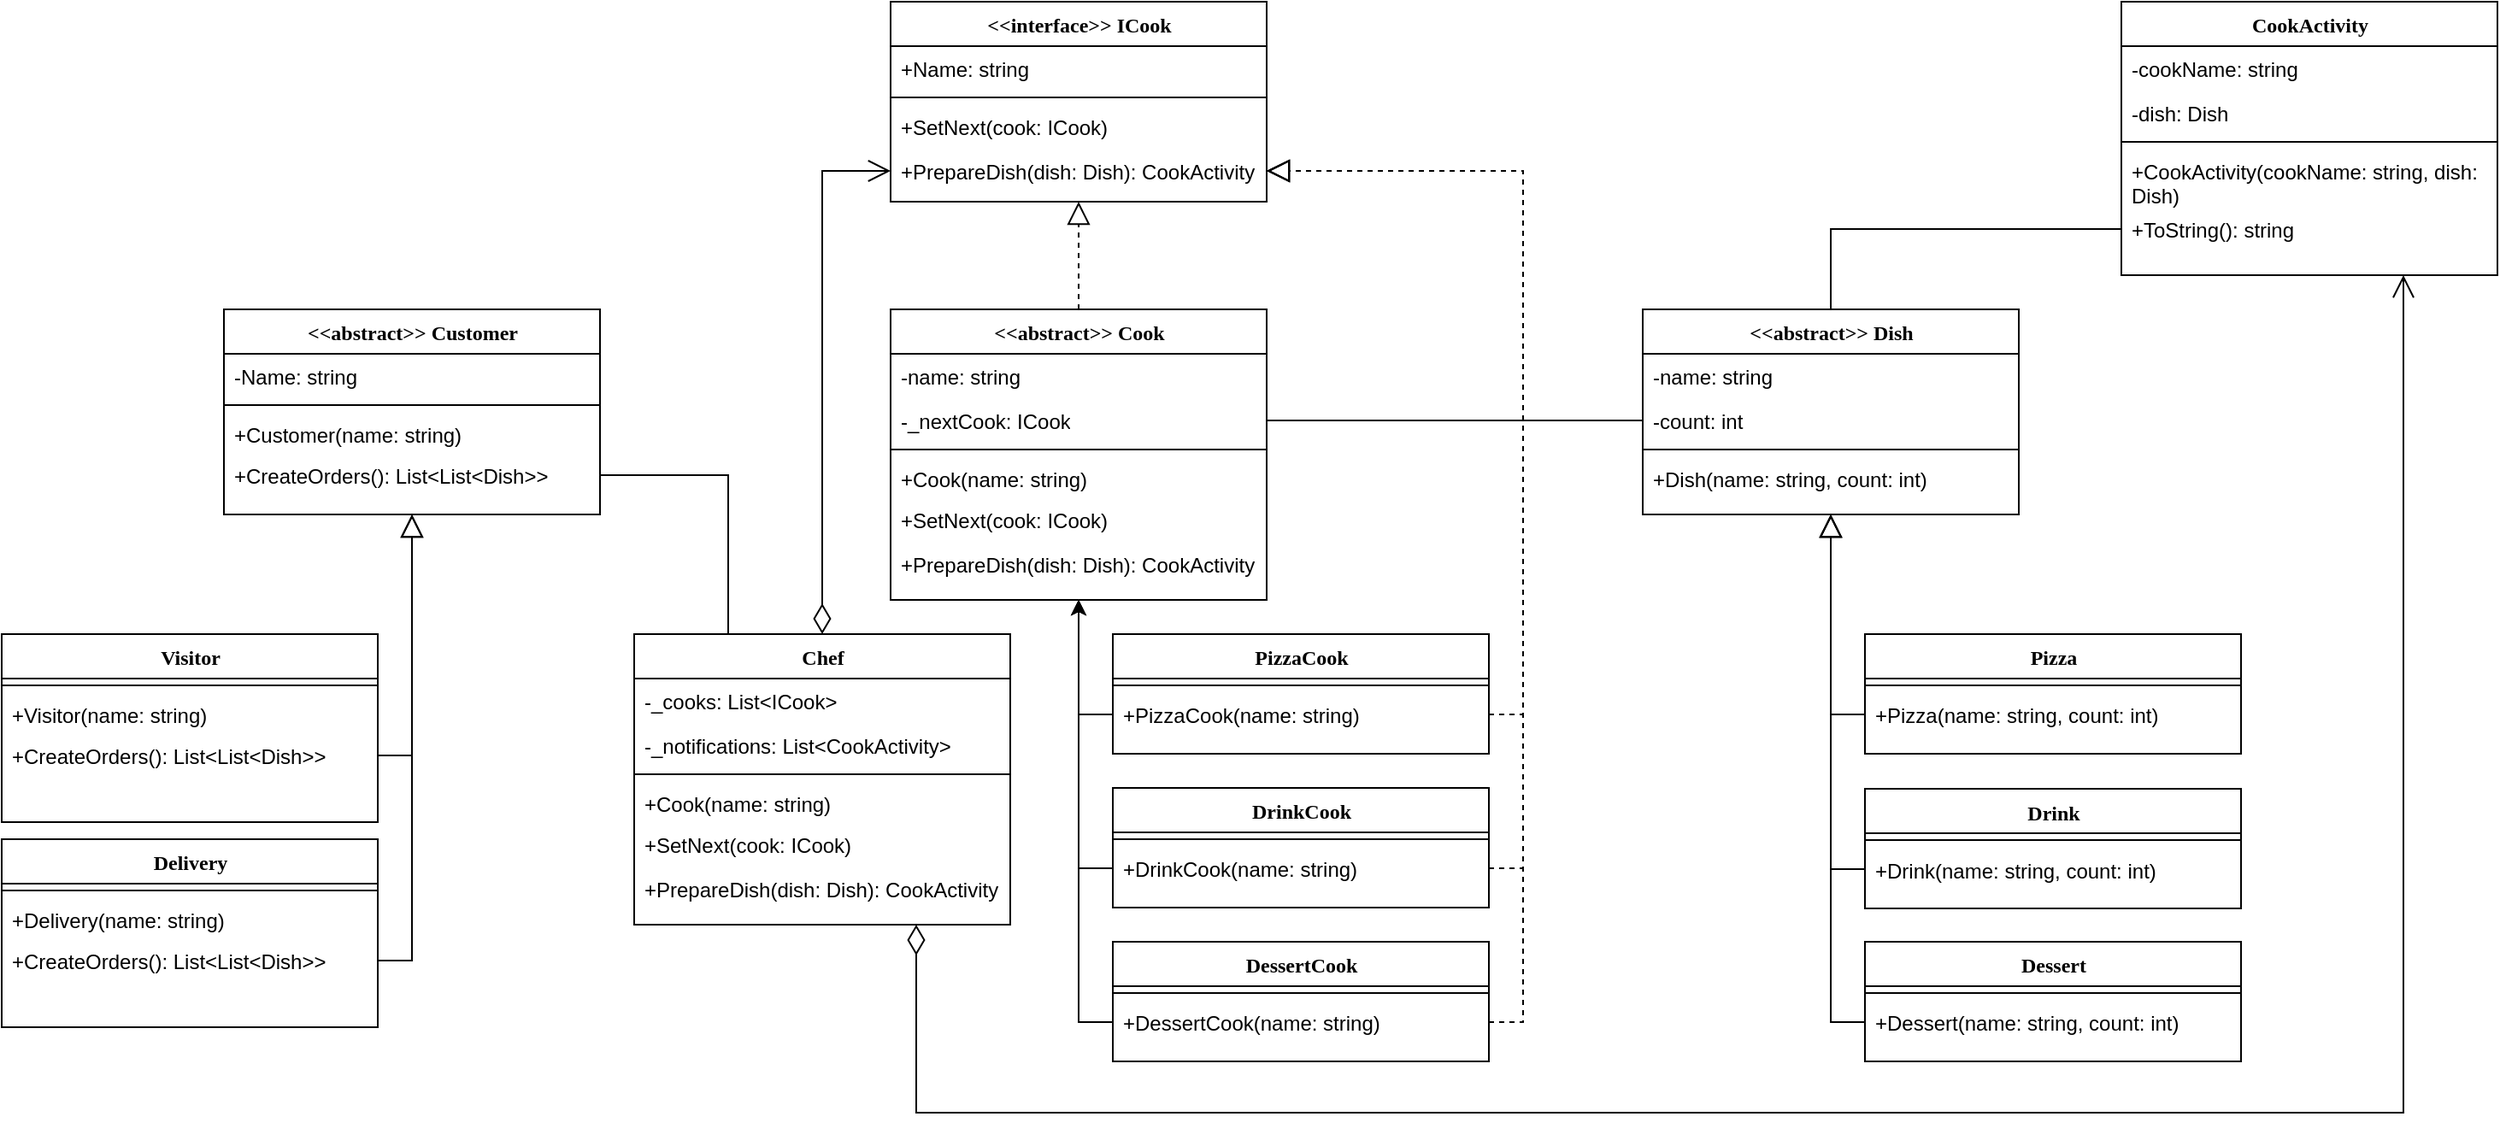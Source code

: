 <mxfile version="21.1.4" type="device">
  <diagram name="Page-1" id="9f46799a-70d6-7492-0946-bef42562c5a5">
    <mxGraphModel dx="3283" dy="1183" grid="1" gridSize="10" guides="1" tooltips="1" connect="1" arrows="1" fold="1" page="1" pageScale="1" pageWidth="1100" pageHeight="850" background="none" math="0" shadow="0">
      <root>
        <mxCell id="0" />
        <mxCell id="1" parent="0" />
        <mxCell id="78961159f06e98e8-17" value="&amp;lt;&amp;lt;interface&amp;gt;&amp;gt; ICook" style="swimlane;html=1;fontStyle=1;align=center;verticalAlign=top;childLayout=stackLayout;horizontal=1;startSize=26;horizontalStack=0;resizeParent=1;resizeLast=0;collapsible=1;marginBottom=0;swimlaneFillColor=#ffffff;rounded=0;shadow=0;comic=0;labelBackgroundColor=none;strokeWidth=1;fillColor=none;fontFamily=Verdana;fontSize=12" parent="1" vertex="1">
          <mxGeometry x="40" y="40" width="220" height="117" as="geometry" />
        </mxCell>
        <mxCell id="78961159f06e98e8-21" value="+Name: string" style="text;html=1;strokeColor=none;fillColor=none;align=left;verticalAlign=top;spacingLeft=4;spacingRight=4;whiteSpace=wrap;overflow=hidden;rotatable=0;points=[[0,0.5],[1,0.5]];portConstraint=eastwest;" parent="78961159f06e98e8-17" vertex="1">
          <mxGeometry y="26" width="220" height="26" as="geometry" />
        </mxCell>
        <mxCell id="78961159f06e98e8-19" value="" style="line;html=1;strokeWidth=1;fillColor=none;align=left;verticalAlign=middle;spacingTop=-1;spacingLeft=3;spacingRight=3;rotatable=0;labelPosition=right;points=[];portConstraint=eastwest;" parent="78961159f06e98e8-17" vertex="1">
          <mxGeometry y="52" width="220" height="8" as="geometry" />
        </mxCell>
        <mxCell id="78961159f06e98e8-20" value="+SetNext(cook: ICook)" style="text;html=1;strokeColor=none;fillColor=none;align=left;verticalAlign=top;spacingLeft=4;spacingRight=4;whiteSpace=wrap;overflow=hidden;rotatable=0;points=[[0,0.5],[1,0.5]];portConstraint=eastwest;" parent="78961159f06e98e8-17" vertex="1">
          <mxGeometry y="60" width="220" height="26" as="geometry" />
        </mxCell>
        <mxCell id="78961159f06e98e8-27" value="&lt;div&gt;+PrepareDish(dish: Dish): CookActivity&lt;/div&gt;&lt;div&gt;&lt;br&gt;&lt;/div&gt;" style="text;html=1;strokeColor=none;fillColor=none;align=left;verticalAlign=top;spacingLeft=4;spacingRight=4;whiteSpace=wrap;overflow=hidden;rotatable=0;points=[[0,0.5],[1,0.5]];portConstraint=eastwest;" parent="78961159f06e98e8-17" vertex="1">
          <mxGeometry y="86" width="220" height="26" as="geometry" />
        </mxCell>
        <mxCell id="hs5AoJ420IIIRv2wfhiS-1" value="&amp;lt;&amp;lt;abstract&amp;gt;&amp;gt; Dish" style="swimlane;html=1;fontStyle=1;align=center;verticalAlign=top;childLayout=stackLayout;horizontal=1;startSize=26;horizontalStack=0;resizeParent=1;resizeLast=0;collapsible=1;marginBottom=0;swimlaneFillColor=#ffffff;rounded=0;shadow=0;comic=0;labelBackgroundColor=none;strokeWidth=1;fillColor=none;fontFamily=Verdana;fontSize=12" vertex="1" parent="1">
          <mxGeometry x="480" y="220" width="220" height="120" as="geometry" />
        </mxCell>
        <mxCell id="hs5AoJ420IIIRv2wfhiS-2" value="-name: string" style="text;html=1;strokeColor=none;fillColor=none;align=left;verticalAlign=top;spacingLeft=4;spacingRight=4;whiteSpace=wrap;overflow=hidden;rotatable=0;points=[[0,0.5],[1,0.5]];portConstraint=eastwest;" vertex="1" parent="hs5AoJ420IIIRv2wfhiS-1">
          <mxGeometry y="26" width="220" height="26" as="geometry" />
        </mxCell>
        <mxCell id="hs5AoJ420IIIRv2wfhiS-6" value="-count: int&lt;br/&gt;&lt;br/&gt;" style="text;html=1;strokeColor=none;fillColor=none;align=left;verticalAlign=top;spacingLeft=4;spacingRight=4;whiteSpace=wrap;overflow=hidden;rotatable=0;points=[[0,0.5],[1,0.5]];portConstraint=eastwest;" vertex="1" parent="hs5AoJ420IIIRv2wfhiS-1">
          <mxGeometry y="52" width="220" height="26" as="geometry" />
        </mxCell>
        <mxCell id="hs5AoJ420IIIRv2wfhiS-3" value="" style="line;html=1;strokeWidth=1;fillColor=none;align=left;verticalAlign=middle;spacingTop=-1;spacingLeft=3;spacingRight=3;rotatable=0;labelPosition=right;points=[];portConstraint=eastwest;" vertex="1" parent="hs5AoJ420IIIRv2wfhiS-1">
          <mxGeometry y="78" width="220" height="8" as="geometry" />
        </mxCell>
        <mxCell id="hs5AoJ420IIIRv2wfhiS-4" value="&lt;div&gt;+Dish(name: string, count: int)&lt;/div&gt;&lt;div&gt;&lt;br&gt;&lt;/div&gt;" style="text;html=1;strokeColor=none;fillColor=none;align=left;verticalAlign=top;spacingLeft=4;spacingRight=4;whiteSpace=wrap;overflow=hidden;rotatable=0;points=[[0,0.5],[1,0.5]];portConstraint=eastwest;" vertex="1" parent="hs5AoJ420IIIRv2wfhiS-1">
          <mxGeometry y="86" width="220" height="24" as="geometry" />
        </mxCell>
        <mxCell id="hs5AoJ420IIIRv2wfhiS-7" value="Pizza" style="swimlane;html=1;fontStyle=1;align=center;verticalAlign=top;childLayout=stackLayout;horizontal=1;startSize=26;horizontalStack=0;resizeParent=1;resizeLast=0;collapsible=1;marginBottom=0;swimlaneFillColor=#ffffff;rounded=0;shadow=0;comic=0;labelBackgroundColor=none;strokeWidth=1;fillColor=none;fontFamily=Verdana;fontSize=12" vertex="1" parent="1">
          <mxGeometry x="610" y="410" width="220" height="70" as="geometry" />
        </mxCell>
        <mxCell id="hs5AoJ420IIIRv2wfhiS-10" value="" style="line;html=1;strokeWidth=1;fillColor=none;align=left;verticalAlign=middle;spacingTop=-1;spacingLeft=3;spacingRight=3;rotatable=0;labelPosition=right;points=[];portConstraint=eastwest;" vertex="1" parent="hs5AoJ420IIIRv2wfhiS-7">
          <mxGeometry y="26" width="220" height="8" as="geometry" />
        </mxCell>
        <mxCell id="hs5AoJ420IIIRv2wfhiS-11" value="&lt;div&gt;+Pizza(name: string, count: int)&lt;br&gt;&lt;/div&gt;" style="text;html=1;strokeColor=none;fillColor=none;align=left;verticalAlign=top;spacingLeft=4;spacingRight=4;whiteSpace=wrap;overflow=hidden;rotatable=0;points=[[0,0.5],[1,0.5]];portConstraint=eastwest;" vertex="1" parent="hs5AoJ420IIIRv2wfhiS-7">
          <mxGeometry y="34" width="220" height="26" as="geometry" />
        </mxCell>
        <mxCell id="hs5AoJ420IIIRv2wfhiS-12" value="Drink" style="swimlane;html=1;fontStyle=1;align=center;verticalAlign=top;childLayout=stackLayout;horizontal=1;startSize=26;horizontalStack=0;resizeParent=1;resizeLast=0;collapsible=1;marginBottom=0;swimlaneFillColor=#ffffff;rounded=0;shadow=0;comic=0;labelBackgroundColor=none;strokeWidth=1;fillColor=none;fontFamily=Verdana;fontSize=12" vertex="1" parent="1">
          <mxGeometry x="610" y="500.5" width="220" height="70" as="geometry" />
        </mxCell>
        <mxCell id="hs5AoJ420IIIRv2wfhiS-13" value="" style="line;html=1;strokeWidth=1;fillColor=none;align=left;verticalAlign=middle;spacingTop=-1;spacingLeft=3;spacingRight=3;rotatable=0;labelPosition=right;points=[];portConstraint=eastwest;" vertex="1" parent="hs5AoJ420IIIRv2wfhiS-12">
          <mxGeometry y="26" width="220" height="8" as="geometry" />
        </mxCell>
        <mxCell id="hs5AoJ420IIIRv2wfhiS-87" style="edgeStyle=orthogonalEdgeStyle;rounded=0;orthogonalLoop=1;jettySize=auto;html=1;exitX=0;exitY=0.5;exitDx=0;exitDy=0;endArrow=block;endFill=0;endSize=11;" edge="1" parent="hs5AoJ420IIIRv2wfhiS-12" source="hs5AoJ420IIIRv2wfhiS-14">
          <mxGeometry relative="1" as="geometry">
            <mxPoint x="-20" y="-160.5" as="targetPoint" />
          </mxGeometry>
        </mxCell>
        <mxCell id="hs5AoJ420IIIRv2wfhiS-14" value="&lt;div&gt;+Drink(name: string, count: int)&lt;br&gt;&lt;/div&gt;" style="text;html=1;strokeColor=none;fillColor=none;align=left;verticalAlign=top;spacingLeft=4;spacingRight=4;whiteSpace=wrap;overflow=hidden;rotatable=0;points=[[0,0.5],[1,0.5]];portConstraint=eastwest;" vertex="1" parent="hs5AoJ420IIIRv2wfhiS-12">
          <mxGeometry y="34" width="220" height="26" as="geometry" />
        </mxCell>
        <mxCell id="hs5AoJ420IIIRv2wfhiS-15" value="Dessert" style="swimlane;html=1;fontStyle=1;align=center;verticalAlign=top;childLayout=stackLayout;horizontal=1;startSize=26;horizontalStack=0;resizeParent=1;resizeLast=0;collapsible=1;marginBottom=0;swimlaneFillColor=#ffffff;rounded=0;shadow=0;comic=0;labelBackgroundColor=none;strokeWidth=1;fillColor=none;fontFamily=Verdana;fontSize=12" vertex="1" parent="1">
          <mxGeometry x="610" y="590" width="220" height="70" as="geometry" />
        </mxCell>
        <mxCell id="hs5AoJ420IIIRv2wfhiS-16" value="" style="line;html=1;strokeWidth=1;fillColor=none;align=left;verticalAlign=middle;spacingTop=-1;spacingLeft=3;spacingRight=3;rotatable=0;labelPosition=right;points=[];portConstraint=eastwest;" vertex="1" parent="hs5AoJ420IIIRv2wfhiS-15">
          <mxGeometry y="26" width="220" height="8" as="geometry" />
        </mxCell>
        <mxCell id="hs5AoJ420IIIRv2wfhiS-17" value="&lt;div&gt;&lt;div&gt;+Dessert(name: string, count: int)&lt;/div&gt;&lt;/div&gt;&lt;div&gt;&lt;br&gt;&lt;/div&gt;" style="text;html=1;strokeColor=none;fillColor=none;align=left;verticalAlign=top;spacingLeft=4;spacingRight=4;whiteSpace=wrap;overflow=hidden;rotatable=0;points=[[0,0.5],[1,0.5]];portConstraint=eastwest;" vertex="1" parent="hs5AoJ420IIIRv2wfhiS-15">
          <mxGeometry y="34" width="220" height="26" as="geometry" />
        </mxCell>
        <mxCell id="hs5AoJ420IIIRv2wfhiS-18" value="CookActivity" style="swimlane;html=1;fontStyle=1;align=center;verticalAlign=top;childLayout=stackLayout;horizontal=1;startSize=26;horizontalStack=0;resizeParent=1;resizeLast=0;collapsible=1;marginBottom=0;swimlaneFillColor=#ffffff;rounded=0;shadow=0;comic=0;labelBackgroundColor=none;strokeWidth=1;fillColor=none;fontFamily=Verdana;fontSize=12" vertex="1" parent="1">
          <mxGeometry x="760" y="40" width="220" height="160" as="geometry" />
        </mxCell>
        <mxCell id="hs5AoJ420IIIRv2wfhiS-19" value="-cookName: string" style="text;html=1;strokeColor=none;fillColor=none;align=left;verticalAlign=top;spacingLeft=4;spacingRight=4;whiteSpace=wrap;overflow=hidden;rotatable=0;points=[[0,0.5],[1,0.5]];portConstraint=eastwest;" vertex="1" parent="hs5AoJ420IIIRv2wfhiS-18">
          <mxGeometry y="26" width="220" height="26" as="geometry" />
        </mxCell>
        <mxCell id="hs5AoJ420IIIRv2wfhiS-23" value="-dish: Dish&lt;br/&gt;&lt;br/&gt;" style="text;html=1;strokeColor=none;fillColor=none;align=left;verticalAlign=top;spacingLeft=4;spacingRight=4;whiteSpace=wrap;overflow=hidden;rotatable=0;points=[[0,0.5],[1,0.5]];portConstraint=eastwest;" vertex="1" parent="hs5AoJ420IIIRv2wfhiS-18">
          <mxGeometry y="52" width="220" height="26" as="geometry" />
        </mxCell>
        <mxCell id="hs5AoJ420IIIRv2wfhiS-20" value="" style="line;html=1;strokeWidth=1;fillColor=none;align=left;verticalAlign=middle;spacingTop=-1;spacingLeft=3;spacingRight=3;rotatable=0;labelPosition=right;points=[];portConstraint=eastwest;" vertex="1" parent="hs5AoJ420IIIRv2wfhiS-18">
          <mxGeometry y="78" width="220" height="8" as="geometry" />
        </mxCell>
        <mxCell id="hs5AoJ420IIIRv2wfhiS-21" value="+CookActivity(cookName: string, dish: Dish)&lt;br/&gt;&lt;br/&gt;" style="text;html=1;strokeColor=none;fillColor=none;align=left;verticalAlign=top;spacingLeft=4;spacingRight=4;whiteSpace=wrap;overflow=hidden;rotatable=0;points=[[0,0.5],[1,0.5]];portConstraint=eastwest;" vertex="1" parent="hs5AoJ420IIIRv2wfhiS-18">
          <mxGeometry y="86" width="220" height="34" as="geometry" />
        </mxCell>
        <mxCell id="hs5AoJ420IIIRv2wfhiS-22" value="&lt;div&gt;&lt;div&gt;+ToString(): string&lt;/div&gt;&lt;/div&gt;&lt;div&gt;&lt;br&gt;&lt;/div&gt;" style="text;html=1;strokeColor=none;fillColor=none;align=left;verticalAlign=top;spacingLeft=4;spacingRight=4;whiteSpace=wrap;overflow=hidden;rotatable=0;points=[[0,0.5],[1,0.5]];portConstraint=eastwest;" vertex="1" parent="hs5AoJ420IIIRv2wfhiS-18">
          <mxGeometry y="120" width="220" height="26" as="geometry" />
        </mxCell>
        <mxCell id="hs5AoJ420IIIRv2wfhiS-79" style="edgeStyle=orthogonalEdgeStyle;rounded=0;orthogonalLoop=1;jettySize=auto;html=1;exitX=0.5;exitY=0;exitDx=0;exitDy=0;entryX=0.5;entryY=1;entryDx=0;entryDy=0;dashed=1;endArrow=block;endFill=0;endSize=11;" edge="1" parent="1" source="hs5AoJ420IIIRv2wfhiS-25" target="78961159f06e98e8-17">
          <mxGeometry relative="1" as="geometry" />
        </mxCell>
        <mxCell id="hs5AoJ420IIIRv2wfhiS-25" value="&amp;lt;&amp;lt;abstract&amp;gt;&amp;gt; Cook" style="swimlane;html=1;fontStyle=1;align=center;verticalAlign=top;childLayout=stackLayout;horizontal=1;startSize=26;horizontalStack=0;resizeParent=1;resizeLast=0;collapsible=1;marginBottom=0;swimlaneFillColor=#ffffff;rounded=0;shadow=0;comic=0;labelBackgroundColor=none;strokeWidth=1;fillColor=none;fontFamily=Verdana;fontSize=12" vertex="1" parent="1">
          <mxGeometry x="40" y="220" width="220" height="170" as="geometry" />
        </mxCell>
        <mxCell id="hs5AoJ420IIIRv2wfhiS-26" value="-name: string" style="text;html=1;strokeColor=none;fillColor=none;align=left;verticalAlign=top;spacingLeft=4;spacingRight=4;whiteSpace=wrap;overflow=hidden;rotatable=0;points=[[0,0.5],[1,0.5]];portConstraint=eastwest;" vertex="1" parent="hs5AoJ420IIIRv2wfhiS-25">
          <mxGeometry y="26" width="220" height="26" as="geometry" />
        </mxCell>
        <mxCell id="hs5AoJ420IIIRv2wfhiS-27" value="-_nextCook: ICook" style="text;html=1;strokeColor=none;fillColor=none;align=left;verticalAlign=top;spacingLeft=4;spacingRight=4;whiteSpace=wrap;overflow=hidden;rotatable=0;points=[[0,0.5],[1,0.5]];portConstraint=eastwest;" vertex="1" parent="hs5AoJ420IIIRv2wfhiS-25">
          <mxGeometry y="52" width="220" height="26" as="geometry" />
        </mxCell>
        <mxCell id="hs5AoJ420IIIRv2wfhiS-28" value="" style="line;html=1;strokeWidth=1;fillColor=none;align=left;verticalAlign=middle;spacingTop=-1;spacingLeft=3;spacingRight=3;rotatable=0;labelPosition=right;points=[];portConstraint=eastwest;" vertex="1" parent="hs5AoJ420IIIRv2wfhiS-25">
          <mxGeometry y="78" width="220" height="8" as="geometry" />
        </mxCell>
        <mxCell id="hs5AoJ420IIIRv2wfhiS-29" value="+Cook(name: string)" style="text;html=1;strokeColor=none;fillColor=none;align=left;verticalAlign=top;spacingLeft=4;spacingRight=4;whiteSpace=wrap;overflow=hidden;rotatable=0;points=[[0,0.5],[1,0.5]];portConstraint=eastwest;" vertex="1" parent="hs5AoJ420IIIRv2wfhiS-25">
          <mxGeometry y="86" width="220" height="24" as="geometry" />
        </mxCell>
        <mxCell id="hs5AoJ420IIIRv2wfhiS-30" value="&lt;div&gt;&lt;div&gt;+SetNext(cook: ICook)&lt;br&gt;&lt;/div&gt;&lt;/div&gt;" style="text;html=1;strokeColor=none;fillColor=none;align=left;verticalAlign=top;spacingLeft=4;spacingRight=4;whiteSpace=wrap;overflow=hidden;rotatable=0;points=[[0,0.5],[1,0.5]];portConstraint=eastwest;" vertex="1" parent="hs5AoJ420IIIRv2wfhiS-25">
          <mxGeometry y="110" width="220" height="26" as="geometry" />
        </mxCell>
        <mxCell id="hs5AoJ420IIIRv2wfhiS-31" value="&lt;div&gt;&lt;div&gt;+PrepareDish(dish: Dish): CookActivity&lt;br&gt;&lt;/div&gt;&lt;/div&gt;" style="text;html=1;strokeColor=none;fillColor=none;align=left;verticalAlign=top;spacingLeft=4;spacingRight=4;whiteSpace=wrap;overflow=hidden;rotatable=0;points=[[0,0.5],[1,0.5]];portConstraint=eastwest;" vertex="1" parent="hs5AoJ420IIIRv2wfhiS-25">
          <mxGeometry y="136" width="220" height="26" as="geometry" />
        </mxCell>
        <mxCell id="hs5AoJ420IIIRv2wfhiS-32" value="PizzaCook" style="swimlane;html=1;fontStyle=1;align=center;verticalAlign=top;childLayout=stackLayout;horizontal=1;startSize=26;horizontalStack=0;resizeParent=1;resizeLast=0;collapsible=1;marginBottom=0;swimlaneFillColor=#ffffff;rounded=0;shadow=0;comic=0;labelBackgroundColor=none;strokeWidth=1;fillColor=none;fontFamily=Verdana;fontSize=12" vertex="1" parent="1">
          <mxGeometry x="170" y="410" width="220" height="70" as="geometry" />
        </mxCell>
        <mxCell id="hs5AoJ420IIIRv2wfhiS-33" value="" style="line;html=1;strokeWidth=1;fillColor=none;align=left;verticalAlign=middle;spacingTop=-1;spacingLeft=3;spacingRight=3;rotatable=0;labelPosition=right;points=[];portConstraint=eastwest;" vertex="1" parent="hs5AoJ420IIIRv2wfhiS-32">
          <mxGeometry y="26" width="220" height="8" as="geometry" />
        </mxCell>
        <mxCell id="hs5AoJ420IIIRv2wfhiS-34" value="&lt;div&gt;&lt;div&gt;+PizzaCook(name: string)&lt;/div&gt;&lt;/div&gt;&lt;div&gt;&lt;br&gt;&lt;/div&gt;" style="text;html=1;strokeColor=none;fillColor=none;align=left;verticalAlign=top;spacingLeft=4;spacingRight=4;whiteSpace=wrap;overflow=hidden;rotatable=0;points=[[0,0.5],[1,0.5]];portConstraint=eastwest;" vertex="1" parent="hs5AoJ420IIIRv2wfhiS-32">
          <mxGeometry y="34" width="220" height="26" as="geometry" />
        </mxCell>
        <mxCell id="hs5AoJ420IIIRv2wfhiS-35" value="DrinkCook" style="swimlane;html=1;fontStyle=1;align=center;verticalAlign=top;childLayout=stackLayout;horizontal=1;startSize=26;horizontalStack=0;resizeParent=1;resizeLast=0;collapsible=1;marginBottom=0;swimlaneFillColor=#ffffff;rounded=0;shadow=0;comic=0;labelBackgroundColor=none;strokeWidth=1;fillColor=none;fontFamily=Verdana;fontSize=12" vertex="1" parent="1">
          <mxGeometry x="170" y="500" width="220" height="70" as="geometry" />
        </mxCell>
        <mxCell id="hs5AoJ420IIIRv2wfhiS-36" value="" style="line;html=1;strokeWidth=1;fillColor=none;align=left;verticalAlign=middle;spacingTop=-1;spacingLeft=3;spacingRight=3;rotatable=0;labelPosition=right;points=[];portConstraint=eastwest;" vertex="1" parent="hs5AoJ420IIIRv2wfhiS-35">
          <mxGeometry y="26" width="220" height="8" as="geometry" />
        </mxCell>
        <mxCell id="hs5AoJ420IIIRv2wfhiS-78" style="edgeStyle=orthogonalEdgeStyle;rounded=0;orthogonalLoop=1;jettySize=auto;html=1;exitX=0;exitY=0.5;exitDx=0;exitDy=0;" edge="1" parent="hs5AoJ420IIIRv2wfhiS-35" source="hs5AoJ420IIIRv2wfhiS-37">
          <mxGeometry relative="1" as="geometry">
            <mxPoint x="-20" y="-110" as="targetPoint" />
          </mxGeometry>
        </mxCell>
        <mxCell id="hs5AoJ420IIIRv2wfhiS-37" value="&lt;div&gt;&lt;div&gt;+DrinkCook(name: string)&lt;/div&gt;&lt;/div&gt;&lt;div&gt;&lt;br&gt;&lt;/div&gt;" style="text;html=1;strokeColor=none;fillColor=none;align=left;verticalAlign=top;spacingLeft=4;spacingRight=4;whiteSpace=wrap;overflow=hidden;rotatable=0;points=[[0,0.5],[1,0.5]];portConstraint=eastwest;" vertex="1" parent="hs5AoJ420IIIRv2wfhiS-35">
          <mxGeometry y="34" width="220" height="26" as="geometry" />
        </mxCell>
        <mxCell id="hs5AoJ420IIIRv2wfhiS-38" value="DessertCook" style="swimlane;html=1;fontStyle=1;align=center;verticalAlign=top;childLayout=stackLayout;horizontal=1;startSize=26;horizontalStack=0;resizeParent=1;resizeLast=0;collapsible=1;marginBottom=0;swimlaneFillColor=#ffffff;rounded=0;shadow=0;comic=0;labelBackgroundColor=none;strokeWidth=1;fillColor=none;fontFamily=Verdana;fontSize=12" vertex="1" parent="1">
          <mxGeometry x="170" y="590" width="220" height="70" as="geometry" />
        </mxCell>
        <mxCell id="hs5AoJ420IIIRv2wfhiS-39" value="" style="line;html=1;strokeWidth=1;fillColor=none;align=left;verticalAlign=middle;spacingTop=-1;spacingLeft=3;spacingRight=3;rotatable=0;labelPosition=right;points=[];portConstraint=eastwest;" vertex="1" parent="hs5AoJ420IIIRv2wfhiS-38">
          <mxGeometry y="26" width="220" height="8" as="geometry" />
        </mxCell>
        <mxCell id="hs5AoJ420IIIRv2wfhiS-40" value="&lt;div&gt;&lt;div&gt;&lt;div&gt;+DessertCook(name: string)&lt;/div&gt;&lt;/div&gt;&lt;/div&gt;&lt;div&gt;&lt;br&gt;&lt;/div&gt;" style="text;html=1;strokeColor=none;fillColor=none;align=left;verticalAlign=top;spacingLeft=4;spacingRight=4;whiteSpace=wrap;overflow=hidden;rotatable=0;points=[[0,0.5],[1,0.5]];portConstraint=eastwest;" vertex="1" parent="hs5AoJ420IIIRv2wfhiS-38">
          <mxGeometry y="34" width="220" height="26" as="geometry" />
        </mxCell>
        <mxCell id="hs5AoJ420IIIRv2wfhiS-83" style="edgeStyle=orthogonalEdgeStyle;rounded=0;orthogonalLoop=1;jettySize=auto;html=1;exitX=0.5;exitY=0;exitDx=0;exitDy=0;entryX=0;entryY=0.5;entryDx=0;entryDy=0;endArrow=open;endFill=0;endSize=11;startArrow=diamondThin;startFill=0;startSize=15;" edge="1" parent="1" source="hs5AoJ420IIIRv2wfhiS-41" target="78961159f06e98e8-27">
          <mxGeometry relative="1" as="geometry" />
        </mxCell>
        <mxCell id="hs5AoJ420IIIRv2wfhiS-91" style="edgeStyle=orthogonalEdgeStyle;rounded=0;orthogonalLoop=1;jettySize=auto;html=1;exitX=0.25;exitY=0;exitDx=0;exitDy=0;entryX=1;entryY=0.5;entryDx=0;entryDy=0;endArrow=none;endFill=0;" edge="1" parent="1" source="hs5AoJ420IIIRv2wfhiS-41" target="hs5AoJ420IIIRv2wfhiS-53">
          <mxGeometry relative="1" as="geometry" />
        </mxCell>
        <mxCell id="hs5AoJ420IIIRv2wfhiS-92" style="edgeStyle=orthogonalEdgeStyle;rounded=0;orthogonalLoop=1;jettySize=auto;html=1;exitX=0.75;exitY=1;exitDx=0;exitDy=0;entryX=0.75;entryY=1;entryDx=0;entryDy=0;startArrow=diamondThin;startFill=0;startSize=15;endArrow=open;endFill=0;endSize=11;" edge="1" parent="1" source="hs5AoJ420IIIRv2wfhiS-41" target="hs5AoJ420IIIRv2wfhiS-18">
          <mxGeometry relative="1" as="geometry">
            <Array as="points">
              <mxPoint x="55" y="690" />
              <mxPoint x="925" y="690" />
            </Array>
          </mxGeometry>
        </mxCell>
        <mxCell id="hs5AoJ420IIIRv2wfhiS-41" value="Chef" style="swimlane;html=1;fontStyle=1;align=center;verticalAlign=top;childLayout=stackLayout;horizontal=1;startSize=26;horizontalStack=0;resizeParent=1;resizeLast=0;collapsible=1;marginBottom=0;swimlaneFillColor=#ffffff;rounded=0;shadow=0;comic=0;labelBackgroundColor=none;strokeWidth=1;fillColor=none;fontFamily=Verdana;fontSize=12" vertex="1" parent="1">
          <mxGeometry x="-110" y="410" width="220" height="170" as="geometry" />
        </mxCell>
        <mxCell id="hs5AoJ420IIIRv2wfhiS-42" value="-_cooks: List&amp;lt;ICook&amp;gt;" style="text;html=1;strokeColor=none;fillColor=none;align=left;verticalAlign=top;spacingLeft=4;spacingRight=4;whiteSpace=wrap;overflow=hidden;rotatable=0;points=[[0,0.5],[1,0.5]];portConstraint=eastwest;" vertex="1" parent="hs5AoJ420IIIRv2wfhiS-41">
          <mxGeometry y="26" width="220" height="26" as="geometry" />
        </mxCell>
        <mxCell id="hs5AoJ420IIIRv2wfhiS-43" value="-_notifications: List&amp;lt;CookActivity&amp;gt;&lt;br/&gt;&lt;br/&gt;" style="text;html=1;strokeColor=none;fillColor=none;align=left;verticalAlign=top;spacingLeft=4;spacingRight=4;whiteSpace=wrap;overflow=hidden;rotatable=0;points=[[0,0.5],[1,0.5]];portConstraint=eastwest;" vertex="1" parent="hs5AoJ420IIIRv2wfhiS-41">
          <mxGeometry y="52" width="220" height="26" as="geometry" />
        </mxCell>
        <mxCell id="hs5AoJ420IIIRv2wfhiS-44" value="" style="line;html=1;strokeWidth=1;fillColor=none;align=left;verticalAlign=middle;spacingTop=-1;spacingLeft=3;spacingRight=3;rotatable=0;labelPosition=right;points=[];portConstraint=eastwest;" vertex="1" parent="hs5AoJ420IIIRv2wfhiS-41">
          <mxGeometry y="78" width="220" height="8" as="geometry" />
        </mxCell>
        <mxCell id="hs5AoJ420IIIRv2wfhiS-45" value="+Cook(name: string)" style="text;html=1;strokeColor=none;fillColor=none;align=left;verticalAlign=top;spacingLeft=4;spacingRight=4;whiteSpace=wrap;overflow=hidden;rotatable=0;points=[[0,0.5],[1,0.5]];portConstraint=eastwest;" vertex="1" parent="hs5AoJ420IIIRv2wfhiS-41">
          <mxGeometry y="86" width="220" height="24" as="geometry" />
        </mxCell>
        <mxCell id="hs5AoJ420IIIRv2wfhiS-46" value="&lt;div&gt;&lt;div&gt;+SetNext(cook: ICook)&lt;br&gt;&lt;/div&gt;&lt;/div&gt;" style="text;html=1;strokeColor=none;fillColor=none;align=left;verticalAlign=top;spacingLeft=4;spacingRight=4;whiteSpace=wrap;overflow=hidden;rotatable=0;points=[[0,0.5],[1,0.5]];portConstraint=eastwest;" vertex="1" parent="hs5AoJ420IIIRv2wfhiS-41">
          <mxGeometry y="110" width="220" height="26" as="geometry" />
        </mxCell>
        <mxCell id="hs5AoJ420IIIRv2wfhiS-47" value="&lt;div&gt;&lt;div&gt;+PrepareDish(dish: Dish): CookActivity&lt;br&gt;&lt;/div&gt;&lt;/div&gt;" style="text;html=1;strokeColor=none;fillColor=none;align=left;verticalAlign=top;spacingLeft=4;spacingRight=4;whiteSpace=wrap;overflow=hidden;rotatable=0;points=[[0,0.5],[1,0.5]];portConstraint=eastwest;" vertex="1" parent="hs5AoJ420IIIRv2wfhiS-41">
          <mxGeometry y="136" width="220" height="26" as="geometry" />
        </mxCell>
        <mxCell id="hs5AoJ420IIIRv2wfhiS-48" value="&amp;lt;&amp;lt;abstract&amp;gt;&amp;gt; Customer" style="swimlane;html=1;fontStyle=1;align=center;verticalAlign=top;childLayout=stackLayout;horizontal=1;startSize=26;horizontalStack=0;resizeParent=1;resizeLast=0;collapsible=1;marginBottom=0;swimlaneFillColor=#ffffff;rounded=0;shadow=0;comic=0;labelBackgroundColor=none;strokeWidth=1;fillColor=none;fontFamily=Verdana;fontSize=12" vertex="1" parent="1">
          <mxGeometry x="-350" y="220" width="220" height="120" as="geometry" />
        </mxCell>
        <mxCell id="hs5AoJ420IIIRv2wfhiS-49" value="-Name: string" style="text;html=1;strokeColor=none;fillColor=none;align=left;verticalAlign=top;spacingLeft=4;spacingRight=4;whiteSpace=wrap;overflow=hidden;rotatable=0;points=[[0,0.5],[1,0.5]];portConstraint=eastwest;" vertex="1" parent="hs5AoJ420IIIRv2wfhiS-48">
          <mxGeometry y="26" width="220" height="26" as="geometry" />
        </mxCell>
        <mxCell id="hs5AoJ420IIIRv2wfhiS-51" value="" style="line;html=1;strokeWidth=1;fillColor=none;align=left;verticalAlign=middle;spacingTop=-1;spacingLeft=3;spacingRight=3;rotatable=0;labelPosition=right;points=[];portConstraint=eastwest;" vertex="1" parent="hs5AoJ420IIIRv2wfhiS-48">
          <mxGeometry y="52" width="220" height="8" as="geometry" />
        </mxCell>
        <mxCell id="hs5AoJ420IIIRv2wfhiS-52" value="+Customer(name: string)" style="text;html=1;strokeColor=none;fillColor=none;align=left;verticalAlign=top;spacingLeft=4;spacingRight=4;whiteSpace=wrap;overflow=hidden;rotatable=0;points=[[0,0.5],[1,0.5]];portConstraint=eastwest;" vertex="1" parent="hs5AoJ420IIIRv2wfhiS-48">
          <mxGeometry y="60" width="220" height="24" as="geometry" />
        </mxCell>
        <mxCell id="hs5AoJ420IIIRv2wfhiS-53" value="&lt;div&gt;&lt;div&gt;+CreateOrders(): List&amp;lt;List&amp;lt;Dish&amp;gt;&amp;gt;&lt;br&gt;&lt;/div&gt;&lt;/div&gt;" style="text;html=1;strokeColor=none;fillColor=none;align=left;verticalAlign=top;spacingLeft=4;spacingRight=4;whiteSpace=wrap;overflow=hidden;rotatable=0;points=[[0,0.5],[1,0.5]];portConstraint=eastwest;" vertex="1" parent="hs5AoJ420IIIRv2wfhiS-48">
          <mxGeometry y="84" width="220" height="26" as="geometry" />
        </mxCell>
        <mxCell id="hs5AoJ420IIIRv2wfhiS-55" value="Visitor" style="swimlane;html=1;fontStyle=1;align=center;verticalAlign=top;childLayout=stackLayout;horizontal=1;startSize=26;horizontalStack=0;resizeParent=1;resizeLast=0;collapsible=1;marginBottom=0;swimlaneFillColor=#ffffff;rounded=0;shadow=0;comic=0;labelBackgroundColor=none;strokeWidth=1;fillColor=none;fontFamily=Verdana;fontSize=12" vertex="1" parent="1">
          <mxGeometry x="-480" y="410" width="220" height="110" as="geometry" />
        </mxCell>
        <mxCell id="hs5AoJ420IIIRv2wfhiS-57" value="" style="line;html=1;strokeWidth=1;fillColor=none;align=left;verticalAlign=middle;spacingTop=-1;spacingLeft=3;spacingRight=3;rotatable=0;labelPosition=right;points=[];portConstraint=eastwest;" vertex="1" parent="hs5AoJ420IIIRv2wfhiS-55">
          <mxGeometry y="26" width="220" height="8" as="geometry" />
        </mxCell>
        <mxCell id="hs5AoJ420IIIRv2wfhiS-58" value="+Visitor(name: string)" style="text;html=1;strokeColor=none;fillColor=none;align=left;verticalAlign=top;spacingLeft=4;spacingRight=4;whiteSpace=wrap;overflow=hidden;rotatable=0;points=[[0,0.5],[1,0.5]];portConstraint=eastwest;" vertex="1" parent="hs5AoJ420IIIRv2wfhiS-55">
          <mxGeometry y="34" width="220" height="24" as="geometry" />
        </mxCell>
        <mxCell id="hs5AoJ420IIIRv2wfhiS-59" value="&lt;div&gt;&lt;div&gt;+CreateOrders(): List&amp;lt;List&amp;lt;Dish&amp;gt;&amp;gt;&lt;br&gt;&lt;/div&gt;&lt;/div&gt;" style="text;html=1;strokeColor=none;fillColor=none;align=left;verticalAlign=top;spacingLeft=4;spacingRight=4;whiteSpace=wrap;overflow=hidden;rotatable=0;points=[[0,0.5],[1,0.5]];portConstraint=eastwest;" vertex="1" parent="hs5AoJ420IIIRv2wfhiS-55">
          <mxGeometry y="58" width="220" height="26" as="geometry" />
        </mxCell>
        <mxCell id="hs5AoJ420IIIRv2wfhiS-60" value="Delivery" style="swimlane;html=1;fontStyle=1;align=center;verticalAlign=top;childLayout=stackLayout;horizontal=1;startSize=26;horizontalStack=0;resizeParent=1;resizeLast=0;collapsible=1;marginBottom=0;swimlaneFillColor=#ffffff;rounded=0;shadow=0;comic=0;labelBackgroundColor=none;strokeWidth=1;fillColor=none;fontFamily=Verdana;fontSize=12" vertex="1" parent="1">
          <mxGeometry x="-480" y="530" width="220" height="110" as="geometry" />
        </mxCell>
        <mxCell id="hs5AoJ420IIIRv2wfhiS-61" value="" style="line;html=1;strokeWidth=1;fillColor=none;align=left;verticalAlign=middle;spacingTop=-1;spacingLeft=3;spacingRight=3;rotatable=0;labelPosition=right;points=[];portConstraint=eastwest;" vertex="1" parent="hs5AoJ420IIIRv2wfhiS-60">
          <mxGeometry y="26" width="220" height="8" as="geometry" />
        </mxCell>
        <mxCell id="hs5AoJ420IIIRv2wfhiS-62" value="+Delivery(name: string)" style="text;html=1;strokeColor=none;fillColor=none;align=left;verticalAlign=top;spacingLeft=4;spacingRight=4;whiteSpace=wrap;overflow=hidden;rotatable=0;points=[[0,0.5],[1,0.5]];portConstraint=eastwest;" vertex="1" parent="hs5AoJ420IIIRv2wfhiS-60">
          <mxGeometry y="34" width="220" height="24" as="geometry" />
        </mxCell>
        <mxCell id="hs5AoJ420IIIRv2wfhiS-63" value="&lt;div&gt;&lt;div&gt;+CreateOrders(): List&amp;lt;List&amp;lt;Dish&amp;gt;&amp;gt;&lt;br&gt;&lt;/div&gt;&lt;/div&gt;" style="text;html=1;strokeColor=none;fillColor=none;align=left;verticalAlign=top;spacingLeft=4;spacingRight=4;whiteSpace=wrap;overflow=hidden;rotatable=0;points=[[0,0.5],[1,0.5]];portConstraint=eastwest;" vertex="1" parent="hs5AoJ420IIIRv2wfhiS-60">
          <mxGeometry y="58" width="220" height="26" as="geometry" />
        </mxCell>
        <mxCell id="hs5AoJ420IIIRv2wfhiS-69" style="edgeStyle=orthogonalEdgeStyle;rounded=0;orthogonalLoop=1;jettySize=auto;html=1;exitX=0;exitY=0.5;exitDx=0;exitDy=0;entryX=0.5;entryY=1;entryDx=0;entryDy=0;endArrow=block;endFill=0;endSize=11;" edge="1" parent="1" source="hs5AoJ420IIIRv2wfhiS-11" target="hs5AoJ420IIIRv2wfhiS-1">
          <mxGeometry relative="1" as="geometry" />
        </mxCell>
        <mxCell id="hs5AoJ420IIIRv2wfhiS-72" style="edgeStyle=orthogonalEdgeStyle;rounded=0;orthogonalLoop=1;jettySize=auto;html=1;exitX=0;exitY=0.5;exitDx=0;exitDy=0;entryX=0.5;entryY=1;entryDx=0;entryDy=0;endArrow=block;endFill=0;endSize=11;" edge="1" parent="1" source="hs5AoJ420IIIRv2wfhiS-17" target="hs5AoJ420IIIRv2wfhiS-1">
          <mxGeometry relative="1" as="geometry" />
        </mxCell>
        <mxCell id="hs5AoJ420IIIRv2wfhiS-74" style="edgeStyle=orthogonalEdgeStyle;rounded=0;orthogonalLoop=1;jettySize=auto;html=1;exitX=0;exitY=0.5;exitDx=0;exitDy=0;entryX=0.5;entryY=1;entryDx=0;entryDy=0;" edge="1" parent="1" source="hs5AoJ420IIIRv2wfhiS-40" target="hs5AoJ420IIIRv2wfhiS-25">
          <mxGeometry relative="1" as="geometry" />
        </mxCell>
        <mxCell id="hs5AoJ420IIIRv2wfhiS-77" style="edgeStyle=orthogonalEdgeStyle;rounded=0;orthogonalLoop=1;jettySize=auto;html=1;exitX=0;exitY=0.5;exitDx=0;exitDy=0;entryX=0.5;entryY=1;entryDx=0;entryDy=0;" edge="1" parent="1" source="hs5AoJ420IIIRv2wfhiS-34" target="hs5AoJ420IIIRv2wfhiS-25">
          <mxGeometry relative="1" as="geometry" />
        </mxCell>
        <mxCell id="hs5AoJ420IIIRv2wfhiS-80" style="edgeStyle=orthogonalEdgeStyle;rounded=0;orthogonalLoop=1;jettySize=auto;html=1;exitX=1;exitY=0.5;exitDx=0;exitDy=0;entryX=1;entryY=0.5;entryDx=0;entryDy=0;dashed=1;endArrow=block;endFill=0;endSize=11;" edge="1" parent="1" source="hs5AoJ420IIIRv2wfhiS-34" target="78961159f06e98e8-27">
          <mxGeometry relative="1" as="geometry" />
        </mxCell>
        <mxCell id="hs5AoJ420IIIRv2wfhiS-81" style="edgeStyle=orthogonalEdgeStyle;rounded=0;orthogonalLoop=1;jettySize=auto;html=1;exitX=1;exitY=0.5;exitDx=0;exitDy=0;entryX=1;entryY=0.5;entryDx=0;entryDy=0;dashed=1;endArrow=block;endFill=0;endSize=11;" edge="1" parent="1" source="hs5AoJ420IIIRv2wfhiS-37" target="78961159f06e98e8-27">
          <mxGeometry relative="1" as="geometry" />
        </mxCell>
        <mxCell id="hs5AoJ420IIIRv2wfhiS-82" style="edgeStyle=orthogonalEdgeStyle;rounded=0;orthogonalLoop=1;jettySize=auto;html=1;exitX=1;exitY=0.5;exitDx=0;exitDy=0;entryX=1;entryY=0.5;entryDx=0;entryDy=0;dashed=1;endArrow=block;endFill=0;endSize=11;" edge="1" parent="1" source="hs5AoJ420IIIRv2wfhiS-40" target="78961159f06e98e8-27">
          <mxGeometry relative="1" as="geometry" />
        </mxCell>
        <mxCell id="hs5AoJ420IIIRv2wfhiS-85" style="edgeStyle=orthogonalEdgeStyle;rounded=0;orthogonalLoop=1;jettySize=auto;html=1;exitX=1;exitY=0.5;exitDx=0;exitDy=0;entryX=0.5;entryY=1;entryDx=0;entryDy=0;endArrow=block;endFill=0;endSize=11;" edge="1" parent="1" source="hs5AoJ420IIIRv2wfhiS-59" target="hs5AoJ420IIIRv2wfhiS-48">
          <mxGeometry relative="1" as="geometry" />
        </mxCell>
        <mxCell id="hs5AoJ420IIIRv2wfhiS-86" style="edgeStyle=orthogonalEdgeStyle;rounded=0;orthogonalLoop=1;jettySize=auto;html=1;exitX=1;exitY=0.5;exitDx=0;exitDy=0;entryX=0.5;entryY=1;entryDx=0;entryDy=0;endArrow=block;endFill=0;endSize=11;" edge="1" parent="1" source="hs5AoJ420IIIRv2wfhiS-63" target="hs5AoJ420IIIRv2wfhiS-48">
          <mxGeometry relative="1" as="geometry" />
        </mxCell>
        <mxCell id="hs5AoJ420IIIRv2wfhiS-89" style="edgeStyle=orthogonalEdgeStyle;rounded=0;orthogonalLoop=1;jettySize=auto;html=1;exitX=0;exitY=0.5;exitDx=0;exitDy=0;entryX=0.5;entryY=0;entryDx=0;entryDy=0;endArrow=none;endFill=0;" edge="1" parent="1" source="hs5AoJ420IIIRv2wfhiS-22" target="hs5AoJ420IIIRv2wfhiS-1">
          <mxGeometry relative="1" as="geometry" />
        </mxCell>
        <mxCell id="hs5AoJ420IIIRv2wfhiS-90" style="edgeStyle=orthogonalEdgeStyle;rounded=0;orthogonalLoop=1;jettySize=auto;html=1;exitX=1;exitY=0.5;exitDx=0;exitDy=0;entryX=0;entryY=0.5;entryDx=0;entryDy=0;endArrow=none;endFill=0;" edge="1" parent="1" source="hs5AoJ420IIIRv2wfhiS-27" target="hs5AoJ420IIIRv2wfhiS-6">
          <mxGeometry relative="1" as="geometry" />
        </mxCell>
      </root>
    </mxGraphModel>
  </diagram>
</mxfile>
